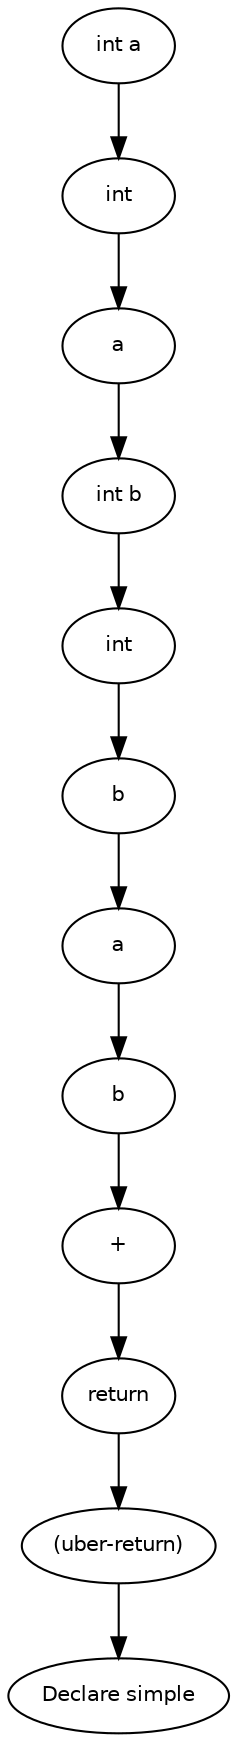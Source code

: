 digraph simple {
  9 [
    label = return,
    fontname = Helvetica,
    fontsize = 10
  ];
  8 [
    label = b,
    fontname = Helvetica,
    fontsize = 10
  ];
  7 [
    label = int,
    fontname = Helvetica,
    fontsize = 10
  ];
  6 [
    label = "int b",
    fontname = Helvetica,
    fontsize = 10
  ];
  5 [
    label = a,
    fontname = Helvetica,
    fontsize = 10
  ];
  4 [
    label = int,
    fontname = Helvetica,
    fontsize = 10
  ];
  3 [
    label = "int a",
    fontname = Helvetica,
    fontsize = 10
  ];
  12 [
    label = b,
    fontname = Helvetica,
    fontsize = 10
  ];
  2 [
    label = "(uber-return)",
    fontname = Helvetica,
    fontsize = 10
  ];
  11 [
    label = a,
    fontname = Helvetica,
    fontsize = 10
  ];
  10 [
    label = "+",
    fontname = Helvetica,
    fontsize = 10
  ];
  0 [
    label = "Declare simple",
    fontname = Helvetica,
    fontsize = 10
  ];
  3 -> 4 [
    label = ""
  ];
  2 -> 0 [
    label = ""
  ];
  12 -> 10 [
    label = ""
  ];
  7 -> 8 [
    label = ""
  ];
  4 -> 5 [
    label = ""
  ];
  9 -> 2 [
    label = ""
  ];
  11 -> 12 [
    label = ""
  ];
  6 -> 7 [
    label = ""
  ];
  10 -> 9 [
    label = ""
  ];
  8 -> 11 [
    label = ""
  ];
  5 -> 6 [
    label = ""
  ];
}
